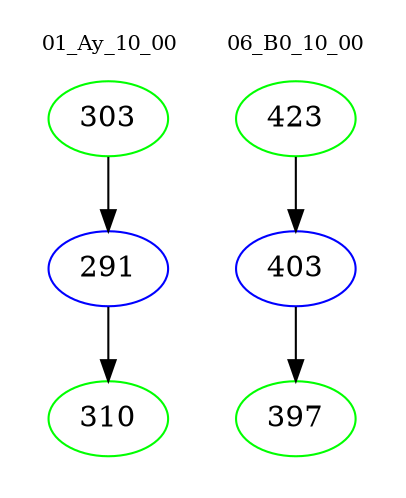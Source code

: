 digraph{
subgraph cluster_0 {
color = white
label = "01_Ay_10_00";
fontsize=10;
T0_303 [label="303", color="green"]
T0_303 -> T0_291 [color="black"]
T0_291 [label="291", color="blue"]
T0_291 -> T0_310 [color="black"]
T0_310 [label="310", color="green"]
}
subgraph cluster_1 {
color = white
label = "06_B0_10_00";
fontsize=10;
T1_423 [label="423", color="green"]
T1_423 -> T1_403 [color="black"]
T1_403 [label="403", color="blue"]
T1_403 -> T1_397 [color="black"]
T1_397 [label="397", color="green"]
}
}
